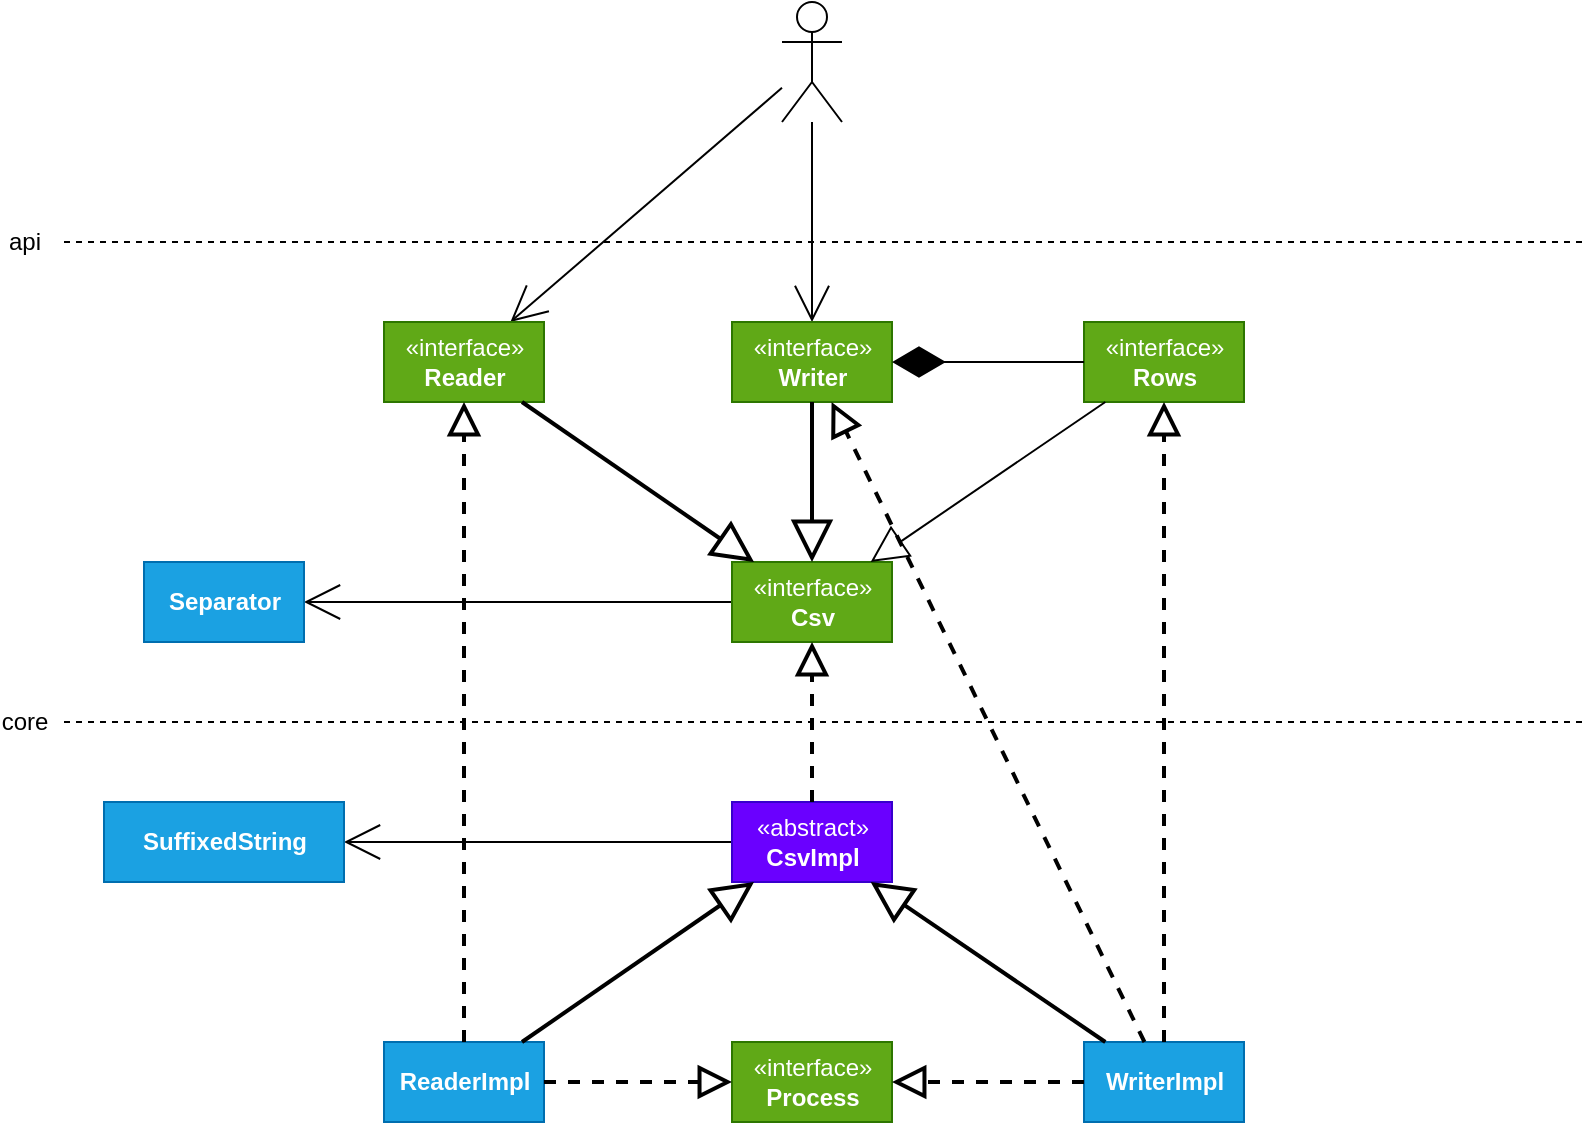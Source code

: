<mxfile version="15.8.7" type="device"><diagram id="J0RkkCuRWTNh93xaroOV" name="Page-1"><mxGraphModel dx="1422" dy="873" grid="1" gridSize="10" guides="1" tooltips="1" connect="1" arrows="1" fold="1" page="1" pageScale="1" pageWidth="827" pageHeight="1169" math="0" shadow="0"><root><mxCell id="0"/><mxCell id="1" parent="0"/><mxCell id="pkPfMdnb4WHICv_sOPfZ-6" style="rounded=0;orthogonalLoop=1;jettySize=auto;html=1;strokeWidth=1;endSize=16;endArrow=open;endFill=0;" edge="1" parent="1" source="pkPfMdnb4WHICv_sOPfZ-2" target="pkPfMdnb4WHICv_sOPfZ-3"><mxGeometry relative="1" as="geometry"/></mxCell><mxCell id="pkPfMdnb4WHICv_sOPfZ-7" style="edgeStyle=none;rounded=0;orthogonalLoop=1;jettySize=auto;html=1;endArrow=open;endFill=0;endSize=16;strokeWidth=1;" edge="1" parent="1" source="pkPfMdnb4WHICv_sOPfZ-2" target="pkPfMdnb4WHICv_sOPfZ-4"><mxGeometry relative="1" as="geometry"/></mxCell><mxCell id="pkPfMdnb4WHICv_sOPfZ-2" value="" style="shape=umlActor;verticalLabelPosition=bottom;verticalAlign=top;html=1;" vertex="1" parent="1"><mxGeometry x="399" y="40" width="30" height="60" as="geometry"/></mxCell><mxCell id="pkPfMdnb4WHICv_sOPfZ-3" value="«interface»&lt;br&gt;&lt;b&gt;Reader&lt;/b&gt;" style="html=1;fillColor=#60a917;fontColor=#ffffff;strokeColor=#2D7600;" vertex="1" parent="1"><mxGeometry x="200" y="200" width="80" height="40" as="geometry"/></mxCell><mxCell id="pkPfMdnb4WHICv_sOPfZ-4" value="«interface»&lt;br&gt;&lt;b&gt;Writer&lt;/b&gt;" style="html=1;fillColor=#60a917;fontColor=#ffffff;strokeColor=#2D7600;" vertex="1" parent="1"><mxGeometry x="374" y="200" width="80" height="40" as="geometry"/></mxCell><mxCell id="pkPfMdnb4WHICv_sOPfZ-34" style="edgeStyle=none;rounded=0;orthogonalLoop=1;jettySize=auto;html=1;fontSize=12;endArrow=open;endFill=0;endSize=16;strokeWidth=1;" edge="1" parent="1" source="pkPfMdnb4WHICv_sOPfZ-8" target="pkPfMdnb4WHICv_sOPfZ-33"><mxGeometry relative="1" as="geometry"/></mxCell><mxCell id="pkPfMdnb4WHICv_sOPfZ-8" value="«interface»&lt;br&gt;&lt;b&gt;Csv&lt;/b&gt;" style="html=1;fillColor=#60a917;fontColor=#ffffff;strokeColor=#2D7600;" vertex="1" parent="1"><mxGeometry x="374" y="320" width="80" height="40" as="geometry"/></mxCell><mxCell id="pkPfMdnb4WHICv_sOPfZ-13" value="api" style="endArrow=none;dashed=1;html=1;rounded=0;endSize=10;strokeWidth=1;fontSize=12;" edge="1" parent="1"><mxGeometry x="-1" y="-20" width="50" height="50" relative="1" as="geometry"><mxPoint x="40" y="160" as="sourcePoint"/><mxPoint x="800" y="160" as="targetPoint"/><mxPoint x="-20" y="-20" as="offset"/></mxGeometry></mxCell><mxCell id="pkPfMdnb4WHICv_sOPfZ-36" style="edgeStyle=none;rounded=0;orthogonalLoop=1;jettySize=auto;html=1;fontSize=12;endArrow=open;endFill=0;endSize=16;strokeWidth=1;" edge="1" parent="1" source="pkPfMdnb4WHICv_sOPfZ-14" target="pkPfMdnb4WHICv_sOPfZ-35"><mxGeometry relative="1" as="geometry"/></mxCell><mxCell id="pkPfMdnb4WHICv_sOPfZ-14" value="«abstract»&lt;br&gt;&lt;b&gt;CsvImpl&lt;/b&gt;" style="html=1;fillColor=#6a00ff;fontColor=#ffffff;strokeColor=#3700CC;" vertex="1" parent="1"><mxGeometry x="374" y="440" width="80" height="40" as="geometry"/></mxCell><mxCell id="pkPfMdnb4WHICv_sOPfZ-16" value="" style="endArrow=block;dashed=1;endFill=0;endSize=12;html=1;rounded=0;fontSize=12;strokeWidth=2;" edge="1" parent="1" source="pkPfMdnb4WHICv_sOPfZ-14" target="pkPfMdnb4WHICv_sOPfZ-8"><mxGeometry width="160" relative="1" as="geometry"><mxPoint x="310" y="380" as="sourcePoint"/><mxPoint x="470" y="380" as="targetPoint"/></mxGeometry></mxCell><mxCell id="pkPfMdnb4WHICv_sOPfZ-17" value="" style="endArrow=block;endSize=16;endFill=0;html=1;rounded=0;fontSize=12;strokeWidth=2;" edge="1" parent="1" source="pkPfMdnb4WHICv_sOPfZ-3" target="pkPfMdnb4WHICv_sOPfZ-8"><mxGeometry width="160" relative="1" as="geometry"><mxPoint x="200" y="290" as="sourcePoint"/><mxPoint x="360" y="290" as="targetPoint"/></mxGeometry></mxCell><mxCell id="pkPfMdnb4WHICv_sOPfZ-18" value="" style="endArrow=block;endSize=16;endFill=0;html=1;rounded=0;fontSize=12;strokeWidth=2;" edge="1" parent="1" source="pkPfMdnb4WHICv_sOPfZ-4" target="pkPfMdnb4WHICv_sOPfZ-8"><mxGeometry width="160" relative="1" as="geometry"><mxPoint x="210" y="320" as="sourcePoint"/><mxPoint x="370" y="320" as="targetPoint"/></mxGeometry></mxCell><mxCell id="pkPfMdnb4WHICv_sOPfZ-19" value="&lt;b&gt;ReaderImpl&lt;/b&gt;" style="html=1;fillColor=#1ba1e2;fontColor=#ffffff;strokeColor=#006EAF;" vertex="1" parent="1"><mxGeometry x="200" y="560" width="80" height="40" as="geometry"/></mxCell><mxCell id="pkPfMdnb4WHICv_sOPfZ-20" value="" style="endArrow=block;dashed=1;endFill=0;endSize=12;html=1;rounded=0;fontSize=12;strokeWidth=2;" edge="1" parent="1" source="pkPfMdnb4WHICv_sOPfZ-19" target="pkPfMdnb4WHICv_sOPfZ-3"><mxGeometry width="160" relative="1" as="geometry"><mxPoint x="130" y="280" as="sourcePoint"/><mxPoint x="290" y="280" as="targetPoint"/></mxGeometry></mxCell><mxCell id="pkPfMdnb4WHICv_sOPfZ-21" value="" style="endArrow=block;endSize=16;endFill=0;html=1;rounded=0;fontSize=12;strokeWidth=2;" edge="1" parent="1" source="pkPfMdnb4WHICv_sOPfZ-19" target="pkPfMdnb4WHICv_sOPfZ-14"><mxGeometry width="160" relative="1" as="geometry"><mxPoint x="240" y="400" as="sourcePoint"/><mxPoint x="400" y="400" as="targetPoint"/></mxGeometry></mxCell><mxCell id="pkPfMdnb4WHICv_sOPfZ-22" value="«interface»&lt;br&gt;&lt;b&gt;Process&lt;/b&gt;" style="html=1;fillColor=#60a917;fontColor=#ffffff;strokeColor=#2D7600;" vertex="1" parent="1"><mxGeometry x="374" y="560" width="80" height="40" as="geometry"/></mxCell><mxCell id="pkPfMdnb4WHICv_sOPfZ-23" value="" style="endArrow=block;dashed=1;endFill=0;endSize=12;html=1;rounded=0;fontSize=12;strokeWidth=2;" edge="1" parent="1" source="pkPfMdnb4WHICv_sOPfZ-19" target="pkPfMdnb4WHICv_sOPfZ-22"><mxGeometry width="160" relative="1" as="geometry"><mxPoint x="220" y="420" as="sourcePoint"/><mxPoint x="380" y="420" as="targetPoint"/></mxGeometry></mxCell><mxCell id="pkPfMdnb4WHICv_sOPfZ-24" value="core" style="endArrow=none;dashed=1;html=1;rounded=0;endSize=10;strokeWidth=1;fontSize=12;" edge="1" parent="1"><mxGeometry x="-1" y="-20" width="50" height="50" relative="1" as="geometry"><mxPoint x="40" y="400" as="sourcePoint"/><mxPoint x="800" y="400" as="targetPoint"/><mxPoint x="-20" y="-20" as="offset"/></mxGeometry></mxCell><mxCell id="pkPfMdnb4WHICv_sOPfZ-25" value="«interface»&lt;br&gt;&lt;b&gt;Rows&lt;/b&gt;" style="html=1;fillColor=#60a917;fontColor=#ffffff;strokeColor=#2D7600;" vertex="1" parent="1"><mxGeometry x="550" y="200" width="80" height="40" as="geometry"/></mxCell><mxCell id="pkPfMdnb4WHICv_sOPfZ-26" value="" style="endArrow=diamondThin;endFill=1;endSize=24;html=1;rounded=0;fontSize=12;strokeWidth=1;" edge="1" parent="1" source="pkPfMdnb4WHICv_sOPfZ-25" target="pkPfMdnb4WHICv_sOPfZ-4"><mxGeometry width="160" relative="1" as="geometry"><mxPoint x="530" y="280" as="sourcePoint"/><mxPoint x="690" y="280" as="targetPoint"/></mxGeometry></mxCell><mxCell id="pkPfMdnb4WHICv_sOPfZ-27" value="" style="endArrow=block;endSize=16;endFill=0;html=1;rounded=0;fontSize=12;strokeWidth=1;" edge="1" parent="1" source="pkPfMdnb4WHICv_sOPfZ-25" target="pkPfMdnb4WHICv_sOPfZ-8"><mxGeometry width="160" relative="1" as="geometry"><mxPoint x="620" y="280" as="sourcePoint"/><mxPoint x="780" y="280" as="targetPoint"/></mxGeometry></mxCell><mxCell id="pkPfMdnb4WHICv_sOPfZ-28" value="&lt;b&gt;WriterImpl&lt;/b&gt;" style="html=1;fillColor=#1ba1e2;fontColor=#ffffff;strokeColor=#006EAF;" vertex="1" parent="1"><mxGeometry x="550" y="560" width="80" height="40" as="geometry"/></mxCell><mxCell id="pkPfMdnb4WHICv_sOPfZ-29" value="" style="endArrow=block;endSize=16;endFill=0;html=1;rounded=0;fontSize=12;strokeWidth=2;" edge="1" parent="1" source="pkPfMdnb4WHICv_sOPfZ-28" target="pkPfMdnb4WHICv_sOPfZ-14"><mxGeometry width="160" relative="1" as="geometry"><mxPoint x="290" y="470" as="sourcePoint"/><mxPoint x="384" y="470" as="targetPoint"/></mxGeometry></mxCell><mxCell id="pkPfMdnb4WHICv_sOPfZ-30" value="" style="endArrow=block;dashed=1;endFill=0;endSize=12;html=1;rounded=0;fontSize=12;strokeWidth=2;" edge="1" parent="1" source="pkPfMdnb4WHICv_sOPfZ-28" target="pkPfMdnb4WHICv_sOPfZ-22"><mxGeometry width="160" relative="1" as="geometry"><mxPoint x="279" y="490" as="sourcePoint"/><mxPoint x="395" y="570" as="targetPoint"/></mxGeometry></mxCell><mxCell id="pkPfMdnb4WHICv_sOPfZ-31" value="" style="endArrow=block;dashed=1;endFill=0;endSize=12;html=1;rounded=0;fontSize=12;strokeWidth=2;" edge="1" parent="1" source="pkPfMdnb4WHICv_sOPfZ-28" target="pkPfMdnb4WHICv_sOPfZ-25"><mxGeometry width="160" relative="1" as="geometry"><mxPoint x="424" y="450" as="sourcePoint"/><mxPoint x="424" y="370" as="targetPoint"/></mxGeometry></mxCell><mxCell id="pkPfMdnb4WHICv_sOPfZ-32" value="" style="endArrow=block;dashed=1;endFill=0;endSize=12;html=1;rounded=0;fontSize=12;strokeWidth=2;" edge="1" parent="1" source="pkPfMdnb4WHICv_sOPfZ-28" target="pkPfMdnb4WHICv_sOPfZ-4"><mxGeometry width="160" relative="1" as="geometry"><mxPoint x="600" y="450" as="sourcePoint"/><mxPoint x="600" y="250" as="targetPoint"/></mxGeometry></mxCell><mxCell id="pkPfMdnb4WHICv_sOPfZ-33" value="&lt;b&gt;Separator&lt;/b&gt;" style="html=1;fillColor=#1ba1e2;fontColor=#ffffff;strokeColor=#006EAF;" vertex="1" parent="1"><mxGeometry x="80" y="320" width="80" height="40" as="geometry"/></mxCell><mxCell id="pkPfMdnb4WHICv_sOPfZ-35" value="&lt;b&gt;SuffixedString&lt;/b&gt;" style="html=1;fillColor=#1ba1e2;fontColor=#ffffff;strokeColor=#006EAF;" vertex="1" parent="1"><mxGeometry x="60" y="440" width="120" height="40" as="geometry"/></mxCell></root></mxGraphModel></diagram></mxfile>